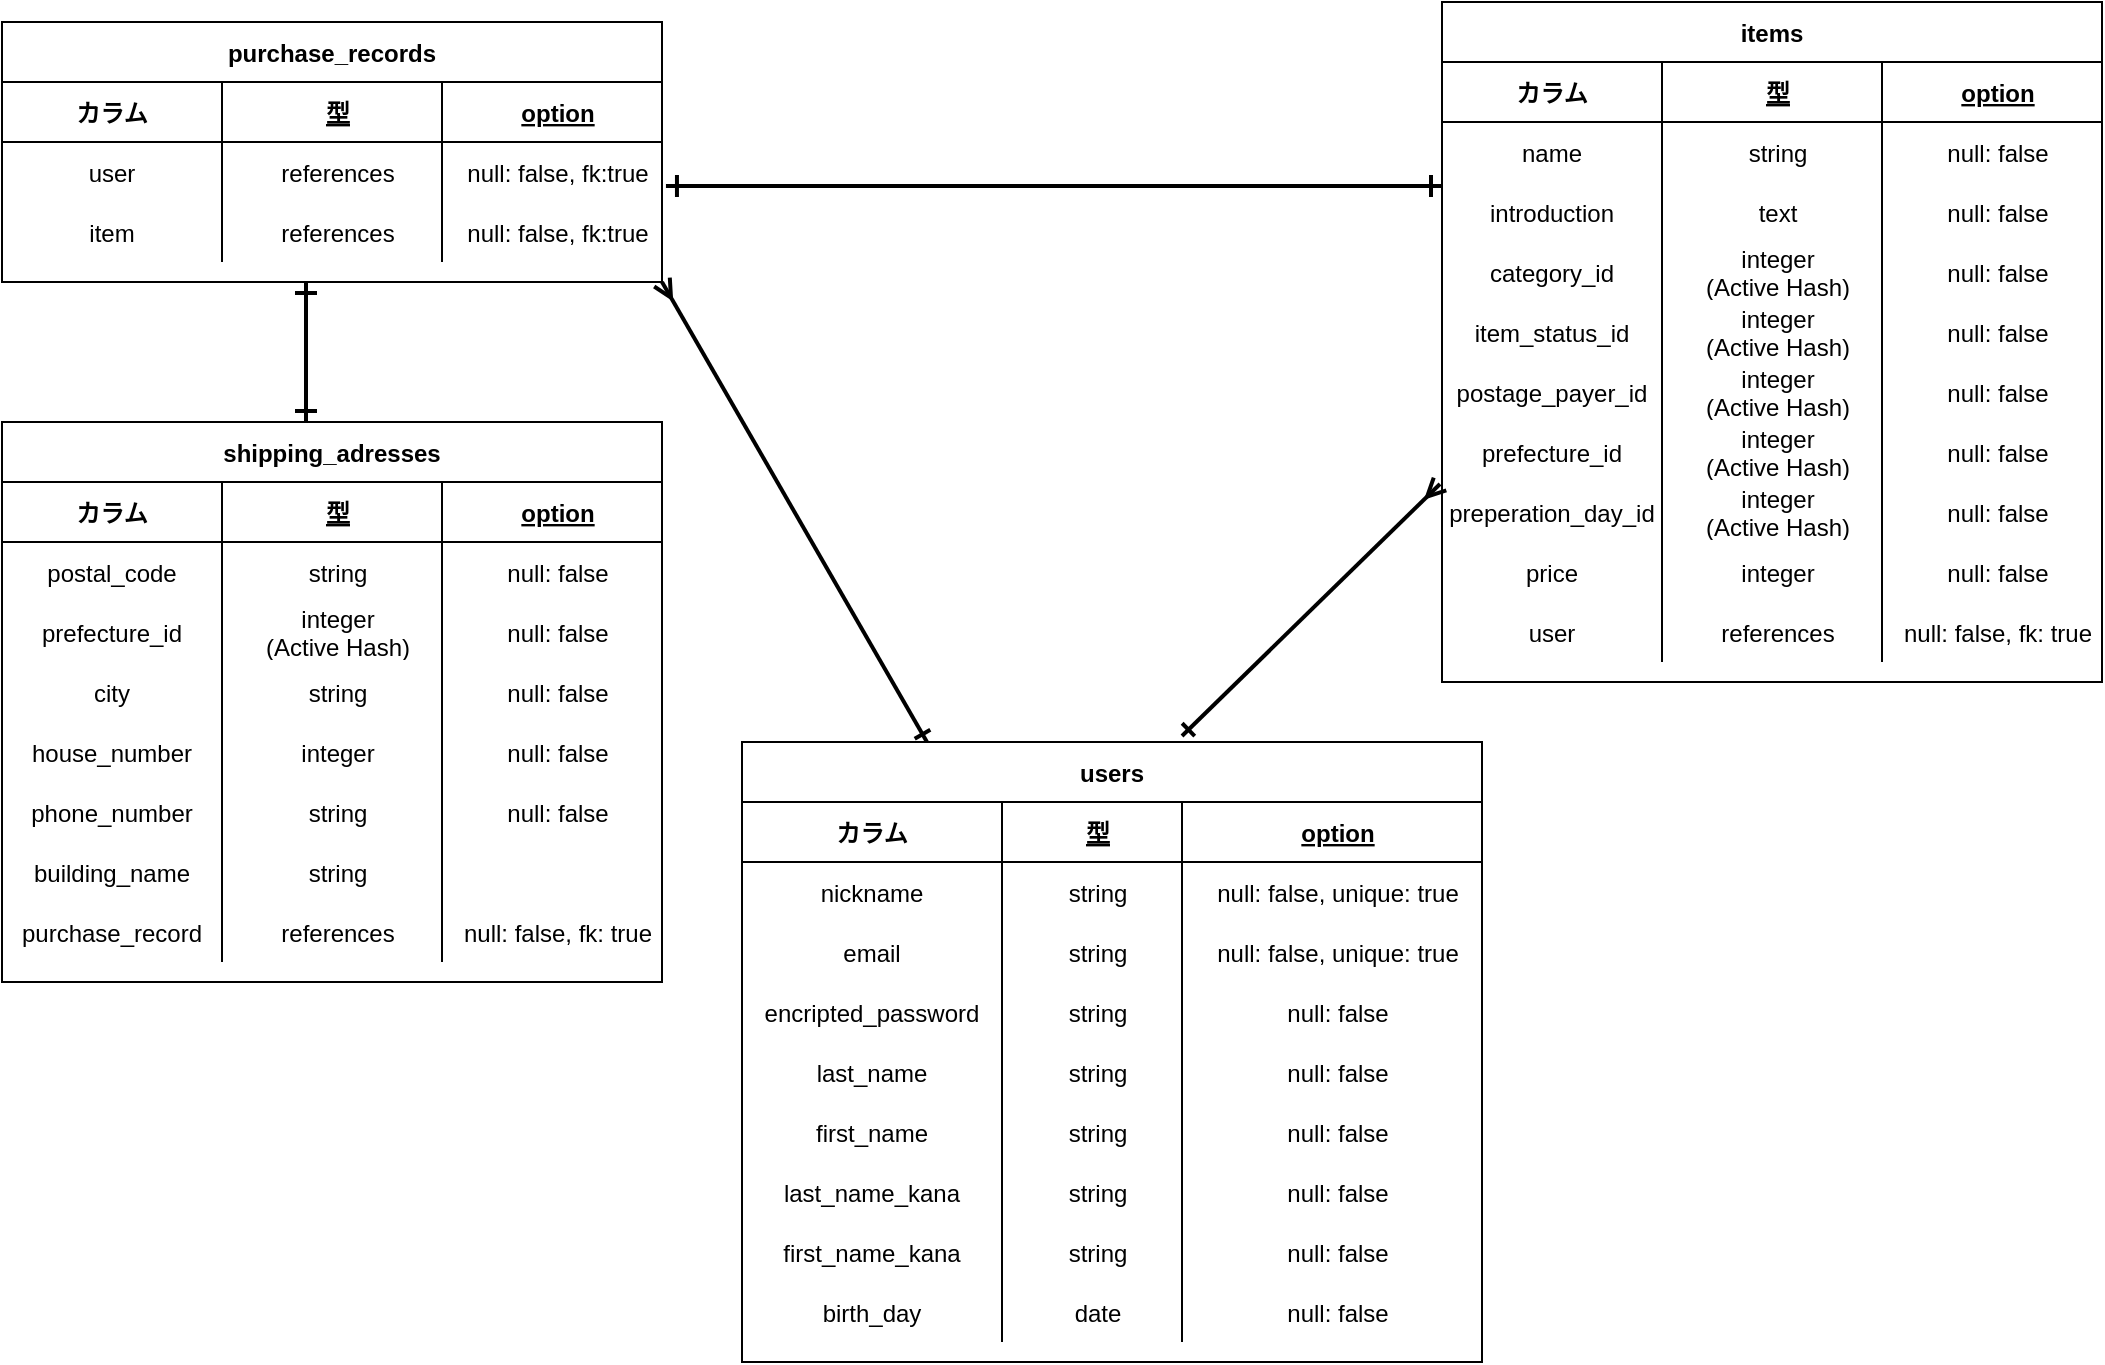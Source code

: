 <mxfile version="13.10.0" type="embed">
    <diagram id="qewc-swAJMANq8zrz1hs" name="ページ1">
        <mxGraphModel dx="1573" dy="777" grid="1" gridSize="10" guides="0" tooltips="1" connect="1" arrows="1" fold="1" page="1" pageScale="1" pageWidth="1100" pageHeight="850" math="0" shadow="0">
            <root>
                <mxCell id="0"/>
                <mxCell id="1" parent="0"/>
                <mxCell id="kOQKSS9SDTLxmUSwW_S4-80" value="users" style="shape=table;startSize=30;container=1;collapsible=1;childLayout=tableLayout;fixedRows=1;rowLines=0;fontStyle=1;align=center;resizeLast=1;" parent="1" vertex="1">
                    <mxGeometry x="380" y="440" width="370" height="310" as="geometry"/>
                </mxCell>
                <mxCell id="kOQKSS9SDTLxmUSwW_S4-81" value="" style="shape=partialRectangle;collapsible=0;dropTarget=0;pointerEvents=0;fillColor=none;top=0;left=0;bottom=1;right=0;points=[[0,0.5],[1,0.5]];portConstraint=eastwest;" parent="kOQKSS9SDTLxmUSwW_S4-80" vertex="1">
                    <mxGeometry y="30" width="370" height="30" as="geometry"/>
                </mxCell>
                <mxCell id="kOQKSS9SDTLxmUSwW_S4-82" value="カラム" style="shape=partialRectangle;connectable=0;fillColor=none;top=0;left=0;bottom=0;right=0;fontStyle=1;overflow=hidden;" parent="kOQKSS9SDTLxmUSwW_S4-81" vertex="1">
                    <mxGeometry width="130" height="30" as="geometry"/>
                </mxCell>
                <mxCell id="kOQKSS9SDTLxmUSwW_S4-83" value="型" style="shape=partialRectangle;connectable=0;fillColor=none;top=0;left=0;bottom=0;right=0;align=center;spacingLeft=6;fontStyle=5;overflow=hidden;" parent="kOQKSS9SDTLxmUSwW_S4-81" vertex="1">
                    <mxGeometry x="130" width="90" height="30" as="geometry"/>
                </mxCell>
                <mxCell id="kOQKSS9SDTLxmUSwW_S4-133" value="option" style="shape=partialRectangle;connectable=0;fillColor=none;top=0;left=0;bottom=0;right=0;align=center;spacingLeft=6;fontStyle=5;overflow=hidden;" parent="kOQKSS9SDTLxmUSwW_S4-81" vertex="1">
                    <mxGeometry x="220" width="150" height="30" as="geometry"/>
                </mxCell>
                <mxCell id="kOQKSS9SDTLxmUSwW_S4-84" value="" style="shape=partialRectangle;collapsible=0;dropTarget=0;pointerEvents=0;fillColor=none;top=0;left=0;bottom=0;right=0;points=[[0,0.5],[1,0.5]];portConstraint=eastwest;" parent="kOQKSS9SDTLxmUSwW_S4-80" vertex="1">
                    <mxGeometry y="60" width="370" height="30" as="geometry"/>
                </mxCell>
                <mxCell id="kOQKSS9SDTLxmUSwW_S4-85" value="nickname" style="shape=partialRectangle;connectable=0;fillColor=none;top=0;left=0;bottom=0;right=0;editable=1;overflow=hidden;" parent="kOQKSS9SDTLxmUSwW_S4-84" vertex="1">
                    <mxGeometry width="130" height="30" as="geometry"/>
                </mxCell>
                <mxCell id="kOQKSS9SDTLxmUSwW_S4-86" value="string" style="shape=partialRectangle;connectable=0;fillColor=none;top=0;left=0;bottom=0;right=0;align=center;spacingLeft=6;overflow=hidden;" parent="kOQKSS9SDTLxmUSwW_S4-84" vertex="1">
                    <mxGeometry x="130" width="90" height="30" as="geometry"/>
                </mxCell>
                <mxCell id="kOQKSS9SDTLxmUSwW_S4-134" value="null: false, unique: true" style="shape=partialRectangle;connectable=0;fillColor=none;top=0;left=0;bottom=0;right=0;align=center;spacingLeft=6;overflow=hidden;" parent="kOQKSS9SDTLxmUSwW_S4-84" vertex="1">
                    <mxGeometry x="220" width="150" height="30" as="geometry"/>
                </mxCell>
                <mxCell id="kOQKSS9SDTLxmUSwW_S4-87" value="" style="shape=partialRectangle;collapsible=0;dropTarget=0;pointerEvents=0;fillColor=none;top=0;left=0;bottom=0;right=0;points=[[0,0.5],[1,0.5]];portConstraint=eastwest;" parent="kOQKSS9SDTLxmUSwW_S4-80" vertex="1">
                    <mxGeometry y="90" width="370" height="30" as="geometry"/>
                </mxCell>
                <mxCell id="kOQKSS9SDTLxmUSwW_S4-88" value="email" style="shape=partialRectangle;connectable=0;fillColor=none;top=0;left=0;bottom=0;right=0;editable=1;overflow=hidden;" parent="kOQKSS9SDTLxmUSwW_S4-87" vertex="1">
                    <mxGeometry width="130" height="30" as="geometry"/>
                </mxCell>
                <mxCell id="kOQKSS9SDTLxmUSwW_S4-89" value="string" style="shape=partialRectangle;connectable=0;fillColor=none;top=0;left=0;bottom=0;right=0;align=center;spacingLeft=6;overflow=hidden;" parent="kOQKSS9SDTLxmUSwW_S4-87" vertex="1">
                    <mxGeometry x="130" width="90" height="30" as="geometry"/>
                </mxCell>
                <mxCell id="kOQKSS9SDTLxmUSwW_S4-135" value="null: false, unique: true" style="shape=partialRectangle;connectable=0;fillColor=none;top=0;left=0;bottom=0;right=0;align=center;spacingLeft=6;overflow=hidden;" parent="kOQKSS9SDTLxmUSwW_S4-87" vertex="1">
                    <mxGeometry x="220" width="150" height="30" as="geometry"/>
                </mxCell>
                <mxCell id="kOQKSS9SDTLxmUSwW_S4-90" value="" style="shape=partialRectangle;collapsible=0;dropTarget=0;pointerEvents=0;fillColor=none;top=0;left=0;bottom=0;right=0;points=[[0,0.5],[1,0.5]];portConstraint=eastwest;" parent="kOQKSS9SDTLxmUSwW_S4-80" vertex="1">
                    <mxGeometry y="120" width="370" height="30" as="geometry"/>
                </mxCell>
                <mxCell id="kOQKSS9SDTLxmUSwW_S4-91" value="encripted_password" style="shape=partialRectangle;connectable=0;fillColor=none;top=0;left=0;bottom=0;right=0;editable=1;overflow=hidden;" parent="kOQKSS9SDTLxmUSwW_S4-90" vertex="1">
                    <mxGeometry width="130" height="30" as="geometry"/>
                </mxCell>
                <mxCell id="kOQKSS9SDTLxmUSwW_S4-92" value="string" style="shape=partialRectangle;connectable=0;fillColor=none;top=0;left=0;bottom=0;right=0;align=center;spacingLeft=6;overflow=hidden;" parent="kOQKSS9SDTLxmUSwW_S4-90" vertex="1">
                    <mxGeometry x="130" width="90" height="30" as="geometry"/>
                </mxCell>
                <mxCell id="kOQKSS9SDTLxmUSwW_S4-136" value="null: false" style="shape=partialRectangle;connectable=0;fillColor=none;top=0;left=0;bottom=0;right=0;align=center;spacingLeft=6;overflow=hidden;" parent="kOQKSS9SDTLxmUSwW_S4-90" vertex="1">
                    <mxGeometry x="220" width="150" height="30" as="geometry"/>
                </mxCell>
                <mxCell id="kOQKSS9SDTLxmUSwW_S4-93" value="" style="shape=partialRectangle;collapsible=0;dropTarget=0;pointerEvents=0;fillColor=none;top=0;left=0;bottom=0;right=0;points=[[0,0.5],[1,0.5]];portConstraint=eastwest;" parent="kOQKSS9SDTLxmUSwW_S4-80" vertex="1">
                    <mxGeometry y="150" width="370" height="30" as="geometry"/>
                </mxCell>
                <mxCell id="kOQKSS9SDTLxmUSwW_S4-94" value="last_name" style="shape=partialRectangle;connectable=0;fillColor=none;top=0;left=0;bottom=0;right=0;editable=1;overflow=hidden;" parent="kOQKSS9SDTLxmUSwW_S4-93" vertex="1">
                    <mxGeometry width="130" height="30" as="geometry"/>
                </mxCell>
                <mxCell id="kOQKSS9SDTLxmUSwW_S4-95" value="string" style="shape=partialRectangle;connectable=0;fillColor=none;top=0;left=0;bottom=0;right=0;align=center;spacingLeft=6;overflow=hidden;" parent="kOQKSS9SDTLxmUSwW_S4-93" vertex="1">
                    <mxGeometry x="130" width="90" height="30" as="geometry"/>
                </mxCell>
                <mxCell id="kOQKSS9SDTLxmUSwW_S4-137" value="null: false" style="shape=partialRectangle;connectable=0;fillColor=none;top=0;left=0;bottom=0;right=0;align=center;spacingLeft=6;overflow=hidden;" parent="kOQKSS9SDTLxmUSwW_S4-93" vertex="1">
                    <mxGeometry x="220" width="150" height="30" as="geometry"/>
                </mxCell>
                <mxCell id="kOQKSS9SDTLxmUSwW_S4-96" value="" style="shape=partialRectangle;collapsible=0;dropTarget=0;pointerEvents=0;fillColor=none;top=0;left=0;bottom=0;right=0;points=[[0,0.5],[1,0.5]];portConstraint=eastwest;" parent="kOQKSS9SDTLxmUSwW_S4-80" vertex="1">
                    <mxGeometry y="180" width="370" height="30" as="geometry"/>
                </mxCell>
                <mxCell id="kOQKSS9SDTLxmUSwW_S4-97" value="first_name" style="shape=partialRectangle;connectable=0;fillColor=none;top=0;left=0;bottom=0;right=0;editable=1;overflow=hidden;" parent="kOQKSS9SDTLxmUSwW_S4-96" vertex="1">
                    <mxGeometry width="130" height="30" as="geometry"/>
                </mxCell>
                <mxCell id="kOQKSS9SDTLxmUSwW_S4-98" value="string" style="shape=partialRectangle;connectable=0;fillColor=none;top=0;left=0;bottom=0;right=0;align=center;spacingLeft=6;overflow=hidden;" parent="kOQKSS9SDTLxmUSwW_S4-96" vertex="1">
                    <mxGeometry x="130" width="90" height="30" as="geometry"/>
                </mxCell>
                <mxCell id="kOQKSS9SDTLxmUSwW_S4-138" value="null: false" style="shape=partialRectangle;connectable=0;fillColor=none;top=0;left=0;bottom=0;right=0;align=center;spacingLeft=6;overflow=hidden;" parent="kOQKSS9SDTLxmUSwW_S4-96" vertex="1">
                    <mxGeometry x="220" width="150" height="30" as="geometry"/>
                </mxCell>
                <mxCell id="kOQKSS9SDTLxmUSwW_S4-99" value="" style="shape=partialRectangle;collapsible=0;dropTarget=0;pointerEvents=0;fillColor=none;top=0;left=0;bottom=0;right=0;points=[[0,0.5],[1,0.5]];portConstraint=eastwest;" parent="kOQKSS9SDTLxmUSwW_S4-80" vertex="1">
                    <mxGeometry y="210" width="370" height="30" as="geometry"/>
                </mxCell>
                <mxCell id="kOQKSS9SDTLxmUSwW_S4-100" value="last_name_kana" style="shape=partialRectangle;connectable=0;fillColor=none;top=0;left=0;bottom=0;right=0;editable=1;overflow=hidden;" parent="kOQKSS9SDTLxmUSwW_S4-99" vertex="1">
                    <mxGeometry width="130" height="30" as="geometry"/>
                </mxCell>
                <mxCell id="kOQKSS9SDTLxmUSwW_S4-101" value="string" style="shape=partialRectangle;connectable=0;fillColor=none;top=0;left=0;bottom=0;right=0;align=center;spacingLeft=6;overflow=hidden;" parent="kOQKSS9SDTLxmUSwW_S4-99" vertex="1">
                    <mxGeometry x="130" width="90" height="30" as="geometry"/>
                </mxCell>
                <mxCell id="kOQKSS9SDTLxmUSwW_S4-139" value="null: false" style="shape=partialRectangle;connectable=0;fillColor=none;top=0;left=0;bottom=0;right=0;align=center;spacingLeft=6;overflow=hidden;" parent="kOQKSS9SDTLxmUSwW_S4-99" vertex="1">
                    <mxGeometry x="220" width="150" height="30" as="geometry"/>
                </mxCell>
                <mxCell id="14" value="" style="shape=partialRectangle;collapsible=0;dropTarget=0;pointerEvents=0;fillColor=none;top=0;left=0;bottom=0;right=0;points=[[0,0.5],[1,0.5]];portConstraint=eastwest;" vertex="1" parent="kOQKSS9SDTLxmUSwW_S4-80">
                    <mxGeometry y="240" width="370" height="30" as="geometry"/>
                </mxCell>
                <mxCell id="15" value="first_name_kana" style="shape=partialRectangle;connectable=0;fillColor=none;top=0;left=0;bottom=0;right=0;editable=1;overflow=hidden;" vertex="1" parent="14">
                    <mxGeometry width="130" height="30" as="geometry"/>
                </mxCell>
                <mxCell id="16" value="string" style="shape=partialRectangle;connectable=0;fillColor=none;top=0;left=0;bottom=0;right=0;align=center;spacingLeft=6;overflow=hidden;" vertex="1" parent="14">
                    <mxGeometry x="130" width="90" height="30" as="geometry"/>
                </mxCell>
                <mxCell id="17" value="null: false" style="shape=partialRectangle;connectable=0;fillColor=none;top=0;left=0;bottom=0;right=0;align=center;spacingLeft=6;overflow=hidden;" vertex="1" parent="14">
                    <mxGeometry x="220" width="150" height="30" as="geometry"/>
                </mxCell>
                <mxCell id="18" value="" style="shape=partialRectangle;collapsible=0;dropTarget=0;pointerEvents=0;fillColor=none;top=0;left=0;bottom=0;right=0;points=[[0,0.5],[1,0.5]];portConstraint=eastwest;" vertex="1" parent="kOQKSS9SDTLxmUSwW_S4-80">
                    <mxGeometry y="270" width="370" height="30" as="geometry"/>
                </mxCell>
                <mxCell id="19" value="birth_day" style="shape=partialRectangle;connectable=0;fillColor=none;top=0;left=0;bottom=0;right=0;editable=1;overflow=hidden;" vertex="1" parent="18">
                    <mxGeometry width="130" height="30" as="geometry"/>
                </mxCell>
                <mxCell id="20" value="date" style="shape=partialRectangle;connectable=0;fillColor=none;top=0;left=0;bottom=0;right=0;align=center;spacingLeft=6;overflow=hidden;" vertex="1" parent="18">
                    <mxGeometry x="130" width="90" height="30" as="geometry"/>
                </mxCell>
                <mxCell id="21" value="null: false" style="shape=partialRectangle;connectable=0;fillColor=none;top=0;left=0;bottom=0;right=0;align=center;spacingLeft=6;overflow=hidden;" vertex="1" parent="18">
                    <mxGeometry x="220" width="150" height="30" as="geometry"/>
                </mxCell>
                <mxCell id="kOQKSS9SDTLxmUSwW_S4-153" value="items" style="shape=table;startSize=30;container=1;collapsible=1;childLayout=tableLayout;fixedRows=1;rowLines=0;fontStyle=1;align=center;resizeLast=1;" parent="1" vertex="1">
                    <mxGeometry x="730" y="70" width="330" height="340" as="geometry"/>
                </mxCell>
                <mxCell id="kOQKSS9SDTLxmUSwW_S4-154" value="" style="shape=partialRectangle;collapsible=0;dropTarget=0;pointerEvents=0;fillColor=none;top=0;left=0;bottom=1;right=0;points=[[0,0.5],[1,0.5]];portConstraint=eastwest;" parent="kOQKSS9SDTLxmUSwW_S4-153" vertex="1">
                    <mxGeometry y="30" width="330" height="30" as="geometry"/>
                </mxCell>
                <mxCell id="kOQKSS9SDTLxmUSwW_S4-155" value="カラム" style="shape=partialRectangle;connectable=0;fillColor=none;top=0;left=0;bottom=0;right=0;fontStyle=1;overflow=hidden;" parent="kOQKSS9SDTLxmUSwW_S4-154" vertex="1">
                    <mxGeometry width="110" height="30" as="geometry"/>
                </mxCell>
                <mxCell id="kOQKSS9SDTLxmUSwW_S4-156" value="型" style="shape=partialRectangle;connectable=0;fillColor=none;top=0;left=0;bottom=0;right=0;align=center;spacingLeft=6;fontStyle=5;overflow=hidden;" parent="kOQKSS9SDTLxmUSwW_S4-154" vertex="1">
                    <mxGeometry x="110" width="110" height="30" as="geometry"/>
                </mxCell>
                <mxCell id="kOQKSS9SDTLxmUSwW_S4-157" value="option" style="shape=partialRectangle;connectable=0;fillColor=none;top=0;left=0;bottom=0;right=0;align=center;spacingLeft=6;fontStyle=5;overflow=hidden;" parent="kOQKSS9SDTLxmUSwW_S4-154" vertex="1">
                    <mxGeometry x="220" width="110" height="30" as="geometry"/>
                </mxCell>
                <mxCell id="kOQKSS9SDTLxmUSwW_S4-158" value="" style="shape=partialRectangle;collapsible=0;dropTarget=0;pointerEvents=0;fillColor=none;top=0;left=0;bottom=0;right=0;points=[[0,0.5],[1,0.5]];portConstraint=eastwest;" parent="kOQKSS9SDTLxmUSwW_S4-153" vertex="1">
                    <mxGeometry y="60" width="330" height="30" as="geometry"/>
                </mxCell>
                <mxCell id="kOQKSS9SDTLxmUSwW_S4-159" value="name" style="shape=partialRectangle;connectable=0;fillColor=none;top=0;left=0;bottom=0;right=0;editable=1;overflow=hidden;" parent="kOQKSS9SDTLxmUSwW_S4-158" vertex="1">
                    <mxGeometry width="110" height="30" as="geometry"/>
                </mxCell>
                <mxCell id="kOQKSS9SDTLxmUSwW_S4-160" value="string" style="shape=partialRectangle;connectable=0;fillColor=none;top=0;left=0;bottom=0;right=0;align=center;spacingLeft=6;overflow=hidden;" parent="kOQKSS9SDTLxmUSwW_S4-158" vertex="1">
                    <mxGeometry x="110" width="110" height="30" as="geometry"/>
                </mxCell>
                <mxCell id="kOQKSS9SDTLxmUSwW_S4-161" value="null: false" style="shape=partialRectangle;connectable=0;fillColor=none;top=0;left=0;bottom=0;right=0;align=center;spacingLeft=6;overflow=hidden;" parent="kOQKSS9SDTLxmUSwW_S4-158" vertex="1">
                    <mxGeometry x="220" width="110" height="30" as="geometry"/>
                </mxCell>
                <mxCell id="kOQKSS9SDTLxmUSwW_S4-162" value="" style="shape=partialRectangle;collapsible=0;dropTarget=0;pointerEvents=0;fillColor=none;top=0;left=0;bottom=0;right=0;points=[[0,0.5],[1,0.5]];portConstraint=eastwest;" parent="kOQKSS9SDTLxmUSwW_S4-153" vertex="1">
                    <mxGeometry y="90" width="330" height="30" as="geometry"/>
                </mxCell>
                <mxCell id="kOQKSS9SDTLxmUSwW_S4-163" value="introduction" style="shape=partialRectangle;connectable=0;fillColor=none;top=0;left=0;bottom=0;right=0;editable=1;overflow=hidden;" parent="kOQKSS9SDTLxmUSwW_S4-162" vertex="1">
                    <mxGeometry width="110" height="30" as="geometry"/>
                </mxCell>
                <mxCell id="kOQKSS9SDTLxmUSwW_S4-164" value="text" style="shape=partialRectangle;connectable=0;fillColor=none;top=0;left=0;bottom=0;right=0;align=center;spacingLeft=6;overflow=hidden;" parent="kOQKSS9SDTLxmUSwW_S4-162" vertex="1">
                    <mxGeometry x="110" width="110" height="30" as="geometry"/>
                </mxCell>
                <mxCell id="kOQKSS9SDTLxmUSwW_S4-165" value="null: false" style="shape=partialRectangle;connectable=0;fillColor=none;top=0;left=0;bottom=0;right=0;align=center;spacingLeft=6;overflow=hidden;" parent="kOQKSS9SDTLxmUSwW_S4-162" vertex="1">
                    <mxGeometry x="220" width="110" height="30" as="geometry"/>
                </mxCell>
                <mxCell id="kOQKSS9SDTLxmUSwW_S4-166" value="" style="shape=partialRectangle;collapsible=0;dropTarget=0;pointerEvents=0;fillColor=none;top=0;left=0;bottom=0;right=0;points=[[0,0.5],[1,0.5]];portConstraint=eastwest;" parent="kOQKSS9SDTLxmUSwW_S4-153" vertex="1">
                    <mxGeometry y="120" width="330" height="30" as="geometry"/>
                </mxCell>
                <mxCell id="kOQKSS9SDTLxmUSwW_S4-167" value="category_id" style="shape=partialRectangle;connectable=0;fillColor=none;top=0;left=0;bottom=0;right=0;editable=1;overflow=hidden;" parent="kOQKSS9SDTLxmUSwW_S4-166" vertex="1">
                    <mxGeometry width="110" height="30" as="geometry"/>
                </mxCell>
                <mxCell id="kOQKSS9SDTLxmUSwW_S4-168" value="integer&#10;(Active Hash)" style="shape=partialRectangle;connectable=0;fillColor=none;top=0;left=0;bottom=0;right=0;align=center;spacingLeft=6;overflow=hidden;" parent="kOQKSS9SDTLxmUSwW_S4-166" vertex="1">
                    <mxGeometry x="110" width="110" height="30" as="geometry"/>
                </mxCell>
                <mxCell id="kOQKSS9SDTLxmUSwW_S4-169" value="null: false" style="shape=partialRectangle;connectable=0;fillColor=none;top=0;left=0;bottom=0;right=0;align=center;spacingLeft=6;overflow=hidden;" parent="kOQKSS9SDTLxmUSwW_S4-166" vertex="1">
                    <mxGeometry x="220" width="110" height="30" as="geometry"/>
                </mxCell>
                <mxCell id="kOQKSS9SDTLxmUSwW_S4-170" value="" style="shape=partialRectangle;collapsible=0;dropTarget=0;pointerEvents=0;fillColor=none;top=0;left=0;bottom=0;right=0;points=[[0,0.5],[1,0.5]];portConstraint=eastwest;" parent="kOQKSS9SDTLxmUSwW_S4-153" vertex="1">
                    <mxGeometry y="150" width="330" height="30" as="geometry"/>
                </mxCell>
                <mxCell id="kOQKSS9SDTLxmUSwW_S4-171" value="item_status_id" style="shape=partialRectangle;connectable=0;fillColor=none;top=0;left=0;bottom=0;right=0;editable=1;overflow=hidden;" parent="kOQKSS9SDTLxmUSwW_S4-170" vertex="1">
                    <mxGeometry width="110" height="30" as="geometry"/>
                </mxCell>
                <mxCell id="kOQKSS9SDTLxmUSwW_S4-172" value="integer&#10;(Active Hash)" style="shape=partialRectangle;connectable=0;fillColor=none;top=0;left=0;bottom=0;right=0;align=center;spacingLeft=6;overflow=hidden;" parent="kOQKSS9SDTLxmUSwW_S4-170" vertex="1">
                    <mxGeometry x="110" width="110" height="30" as="geometry"/>
                </mxCell>
                <mxCell id="kOQKSS9SDTLxmUSwW_S4-173" value="null: false" style="shape=partialRectangle;connectable=0;fillColor=none;top=0;left=0;bottom=0;right=0;align=center;spacingLeft=6;overflow=hidden;" parent="kOQKSS9SDTLxmUSwW_S4-170" vertex="1">
                    <mxGeometry x="220" width="110" height="30" as="geometry"/>
                </mxCell>
                <mxCell id="kOQKSS9SDTLxmUSwW_S4-174" value="" style="shape=partialRectangle;collapsible=0;dropTarget=0;pointerEvents=0;fillColor=none;top=0;left=0;bottom=0;right=0;points=[[0,0.5],[1,0.5]];portConstraint=eastwest;" parent="kOQKSS9SDTLxmUSwW_S4-153" vertex="1">
                    <mxGeometry y="180" width="330" height="30" as="geometry"/>
                </mxCell>
                <mxCell id="kOQKSS9SDTLxmUSwW_S4-175" value="postage_payer_id" style="shape=partialRectangle;connectable=0;fillColor=none;top=0;left=0;bottom=0;right=0;editable=1;overflow=hidden;" parent="kOQKSS9SDTLxmUSwW_S4-174" vertex="1">
                    <mxGeometry width="110" height="30" as="geometry"/>
                </mxCell>
                <mxCell id="kOQKSS9SDTLxmUSwW_S4-176" value="integer&#10;(Active Hash)" style="shape=partialRectangle;connectable=0;fillColor=none;top=0;left=0;bottom=0;right=0;align=center;spacingLeft=6;overflow=hidden;" parent="kOQKSS9SDTLxmUSwW_S4-174" vertex="1">
                    <mxGeometry x="110" width="110" height="30" as="geometry"/>
                </mxCell>
                <mxCell id="kOQKSS9SDTLxmUSwW_S4-177" value="null: false" style="shape=partialRectangle;connectable=0;fillColor=none;top=0;left=0;bottom=0;right=0;align=center;spacingLeft=6;overflow=hidden;" parent="kOQKSS9SDTLxmUSwW_S4-174" vertex="1">
                    <mxGeometry x="220" width="110" height="30" as="geometry"/>
                </mxCell>
                <mxCell id="kOQKSS9SDTLxmUSwW_S4-242" value="" style="shape=partialRectangle;collapsible=0;dropTarget=0;pointerEvents=0;fillColor=none;top=0;left=0;bottom=0;right=0;points=[[0,0.5],[1,0.5]];portConstraint=eastwest;" parent="kOQKSS9SDTLxmUSwW_S4-153" vertex="1">
                    <mxGeometry y="210" width="330" height="30" as="geometry"/>
                </mxCell>
                <mxCell id="kOQKSS9SDTLxmUSwW_S4-243" value="prefecture_id" style="shape=partialRectangle;connectable=0;fillColor=none;top=0;left=0;bottom=0;right=0;editable=1;overflow=hidden;" parent="kOQKSS9SDTLxmUSwW_S4-242" vertex="1">
                    <mxGeometry width="110" height="30" as="geometry"/>
                </mxCell>
                <mxCell id="kOQKSS9SDTLxmUSwW_S4-244" value="integer&#10;(Active Hash)" style="shape=partialRectangle;connectable=0;fillColor=none;top=0;left=0;bottom=0;right=0;align=center;spacingLeft=6;overflow=hidden;" parent="kOQKSS9SDTLxmUSwW_S4-242" vertex="1">
                    <mxGeometry x="110" width="110" height="30" as="geometry"/>
                </mxCell>
                <mxCell id="kOQKSS9SDTLxmUSwW_S4-245" value="null: false" style="shape=partialRectangle;connectable=0;fillColor=none;top=0;left=0;bottom=0;right=0;align=center;spacingLeft=6;overflow=hidden;" parent="kOQKSS9SDTLxmUSwW_S4-242" vertex="1">
                    <mxGeometry x="220" width="110" height="30" as="geometry"/>
                </mxCell>
                <mxCell id="kOQKSS9SDTLxmUSwW_S4-178" value="" style="shape=partialRectangle;collapsible=0;dropTarget=0;pointerEvents=0;fillColor=none;top=0;left=0;bottom=0;right=0;points=[[0,0.5],[1,0.5]];portConstraint=eastwest;" parent="kOQKSS9SDTLxmUSwW_S4-153" vertex="1">
                    <mxGeometry y="240" width="330" height="30" as="geometry"/>
                </mxCell>
                <mxCell id="kOQKSS9SDTLxmUSwW_S4-179" value="preperation_day_id" style="shape=partialRectangle;connectable=0;fillColor=none;top=0;left=0;bottom=0;right=0;editable=1;overflow=hidden;" parent="kOQKSS9SDTLxmUSwW_S4-178" vertex="1">
                    <mxGeometry width="110" height="30" as="geometry"/>
                </mxCell>
                <mxCell id="kOQKSS9SDTLxmUSwW_S4-180" value="integer&#10;(Active Hash)" style="shape=partialRectangle;connectable=0;fillColor=none;top=0;left=0;bottom=0;right=0;align=center;spacingLeft=6;overflow=hidden;" parent="kOQKSS9SDTLxmUSwW_S4-178" vertex="1">
                    <mxGeometry x="110" width="110" height="30" as="geometry"/>
                </mxCell>
                <mxCell id="kOQKSS9SDTLxmUSwW_S4-181" value="null: false" style="shape=partialRectangle;connectable=0;fillColor=none;top=0;left=0;bottom=0;right=0;align=center;spacingLeft=6;overflow=hidden;" parent="kOQKSS9SDTLxmUSwW_S4-178" vertex="1">
                    <mxGeometry x="220" width="110" height="30" as="geometry"/>
                </mxCell>
                <mxCell id="kOQKSS9SDTLxmUSwW_S4-281" value="" style="shape=partialRectangle;collapsible=0;dropTarget=0;pointerEvents=0;fillColor=none;top=0;left=0;bottom=0;right=0;points=[[0,0.5],[1,0.5]];portConstraint=eastwest;" parent="kOQKSS9SDTLxmUSwW_S4-153" vertex="1">
                    <mxGeometry y="270" width="330" height="30" as="geometry"/>
                </mxCell>
                <mxCell id="kOQKSS9SDTLxmUSwW_S4-282" value="price" style="shape=partialRectangle;connectable=0;fillColor=none;top=0;left=0;bottom=0;right=0;editable=1;overflow=hidden;" parent="kOQKSS9SDTLxmUSwW_S4-281" vertex="1">
                    <mxGeometry width="110" height="30" as="geometry"/>
                </mxCell>
                <mxCell id="kOQKSS9SDTLxmUSwW_S4-283" value="integer" style="shape=partialRectangle;connectable=0;fillColor=none;top=0;left=0;bottom=0;right=0;align=center;spacingLeft=6;overflow=hidden;" parent="kOQKSS9SDTLxmUSwW_S4-281" vertex="1">
                    <mxGeometry x="110" width="110" height="30" as="geometry"/>
                </mxCell>
                <mxCell id="kOQKSS9SDTLxmUSwW_S4-284" value="null: false" style="shape=partialRectangle;connectable=0;fillColor=none;top=0;left=0;bottom=0;right=0;align=center;spacingLeft=6;overflow=hidden;" parent="kOQKSS9SDTLxmUSwW_S4-281" vertex="1">
                    <mxGeometry x="220" width="110" height="30" as="geometry"/>
                </mxCell>
                <mxCell id="2" value="" style="shape=partialRectangle;collapsible=0;dropTarget=0;pointerEvents=0;fillColor=none;top=0;left=0;bottom=0;right=0;points=[[0,0.5],[1,0.5]];portConstraint=eastwest;" parent="kOQKSS9SDTLxmUSwW_S4-153" vertex="1">
                    <mxGeometry y="300" width="330" height="30" as="geometry"/>
                </mxCell>
                <mxCell id="3" value="user" style="shape=partialRectangle;connectable=0;fillColor=none;top=0;left=0;bottom=0;right=0;editable=1;overflow=hidden;" parent="2" vertex="1">
                    <mxGeometry width="110" height="30" as="geometry"/>
                </mxCell>
                <mxCell id="4" value="references" style="shape=partialRectangle;connectable=0;fillColor=none;top=0;left=0;bottom=0;right=0;align=center;spacingLeft=6;overflow=hidden;" parent="2" vertex="1">
                    <mxGeometry x="110" width="110" height="30" as="geometry"/>
                </mxCell>
                <mxCell id="5" value="null: false, fk: true" style="shape=partialRectangle;connectable=0;fillColor=none;top=0;left=0;bottom=0;right=0;align=center;spacingLeft=6;overflow=hidden;" parent="2" vertex="1">
                    <mxGeometry x="220" width="110" height="30" as="geometry"/>
                </mxCell>
                <mxCell id="kOQKSS9SDTLxmUSwW_S4-184" value="purchase_records" style="shape=table;startSize=30;container=1;collapsible=1;childLayout=tableLayout;fixedRows=1;rowLines=0;fontStyle=1;align=center;resizeLast=1;" parent="1" vertex="1">
                    <mxGeometry x="10" y="80" width="330" height="130" as="geometry"/>
                </mxCell>
                <mxCell id="kOQKSS9SDTLxmUSwW_S4-185" value="" style="shape=partialRectangle;collapsible=0;dropTarget=0;pointerEvents=0;fillColor=none;top=0;left=0;bottom=1;right=0;points=[[0,0.5],[1,0.5]];portConstraint=eastwest;" parent="kOQKSS9SDTLxmUSwW_S4-184" vertex="1">
                    <mxGeometry y="30" width="330" height="30" as="geometry"/>
                </mxCell>
                <mxCell id="kOQKSS9SDTLxmUSwW_S4-186" value="カラム" style="shape=partialRectangle;connectable=0;fillColor=none;top=0;left=0;bottom=0;right=0;fontStyle=1;overflow=hidden;" parent="kOQKSS9SDTLxmUSwW_S4-185" vertex="1">
                    <mxGeometry width="110" height="30" as="geometry"/>
                </mxCell>
                <mxCell id="kOQKSS9SDTLxmUSwW_S4-187" value="型" style="shape=partialRectangle;connectable=0;fillColor=none;top=0;left=0;bottom=0;right=0;align=center;spacingLeft=6;fontStyle=5;overflow=hidden;" parent="kOQKSS9SDTLxmUSwW_S4-185" vertex="1">
                    <mxGeometry x="110" width="110" height="30" as="geometry"/>
                </mxCell>
                <mxCell id="kOQKSS9SDTLxmUSwW_S4-188" value="option" style="shape=partialRectangle;connectable=0;fillColor=none;top=0;left=0;bottom=0;right=0;align=center;spacingLeft=6;fontStyle=5;overflow=hidden;" parent="kOQKSS9SDTLxmUSwW_S4-185" vertex="1">
                    <mxGeometry x="220" width="110" height="30" as="geometry"/>
                </mxCell>
                <mxCell id="kOQKSS9SDTLxmUSwW_S4-189" value="" style="shape=partialRectangle;collapsible=0;dropTarget=0;pointerEvents=0;fillColor=none;top=0;left=0;bottom=0;right=0;points=[[0,0.5],[1,0.5]];portConstraint=eastwest;" parent="kOQKSS9SDTLxmUSwW_S4-184" vertex="1">
                    <mxGeometry y="60" width="330" height="30" as="geometry"/>
                </mxCell>
                <mxCell id="kOQKSS9SDTLxmUSwW_S4-190" value="user" style="shape=partialRectangle;connectable=0;fillColor=none;top=0;left=0;bottom=0;right=0;editable=1;overflow=hidden;" parent="kOQKSS9SDTLxmUSwW_S4-189" vertex="1">
                    <mxGeometry width="110" height="30" as="geometry"/>
                </mxCell>
                <mxCell id="kOQKSS9SDTLxmUSwW_S4-191" value="references" style="shape=partialRectangle;connectable=0;fillColor=none;top=0;left=0;bottom=0;right=0;align=center;spacingLeft=6;overflow=hidden;" parent="kOQKSS9SDTLxmUSwW_S4-189" vertex="1">
                    <mxGeometry x="110" width="110" height="30" as="geometry"/>
                </mxCell>
                <mxCell id="kOQKSS9SDTLxmUSwW_S4-192" value="null: false, fk:true" style="shape=partialRectangle;connectable=0;fillColor=none;top=0;left=0;bottom=0;right=0;align=center;spacingLeft=6;overflow=hidden;" parent="kOQKSS9SDTLxmUSwW_S4-189" vertex="1">
                    <mxGeometry x="220" width="110" height="30" as="geometry"/>
                </mxCell>
                <mxCell id="kOQKSS9SDTLxmUSwW_S4-193" value="" style="shape=partialRectangle;collapsible=0;dropTarget=0;pointerEvents=0;fillColor=none;top=0;left=0;bottom=0;right=0;points=[[0,0.5],[1,0.5]];portConstraint=eastwest;" parent="kOQKSS9SDTLxmUSwW_S4-184" vertex="1">
                    <mxGeometry y="90" width="330" height="30" as="geometry"/>
                </mxCell>
                <mxCell id="kOQKSS9SDTLxmUSwW_S4-194" value="item" style="shape=partialRectangle;connectable=0;fillColor=none;top=0;left=0;bottom=0;right=0;editable=1;overflow=hidden;" parent="kOQKSS9SDTLxmUSwW_S4-193" vertex="1">
                    <mxGeometry width="110" height="30" as="geometry"/>
                </mxCell>
                <mxCell id="kOQKSS9SDTLxmUSwW_S4-195" value="references" style="shape=partialRectangle;connectable=0;fillColor=none;top=0;left=0;bottom=0;right=0;align=center;spacingLeft=6;overflow=hidden;" parent="kOQKSS9SDTLxmUSwW_S4-193" vertex="1">
                    <mxGeometry x="110" width="110" height="30" as="geometry"/>
                </mxCell>
                <mxCell id="kOQKSS9SDTLxmUSwW_S4-196" value="null: false, fk:true" style="shape=partialRectangle;connectable=0;fillColor=none;top=0;left=0;bottom=0;right=0;align=center;spacingLeft=6;overflow=hidden;" parent="kOQKSS9SDTLxmUSwW_S4-193" vertex="1">
                    <mxGeometry x="220" width="110" height="30" as="geometry"/>
                </mxCell>
                <mxCell id="kOQKSS9SDTLxmUSwW_S4-213" value="shipping_adresses" style="shape=table;startSize=30;container=1;collapsible=1;childLayout=tableLayout;fixedRows=1;rowLines=0;fontStyle=1;align=center;resizeLast=1;" parent="1" vertex="1">
                    <mxGeometry x="10" y="280" width="330" height="280" as="geometry"/>
                </mxCell>
                <mxCell id="kOQKSS9SDTLxmUSwW_S4-214" value="" style="shape=partialRectangle;collapsible=0;dropTarget=0;pointerEvents=0;fillColor=none;top=0;left=0;bottom=1;right=0;points=[[0,0.5],[1,0.5]];portConstraint=eastwest;" parent="kOQKSS9SDTLxmUSwW_S4-213" vertex="1">
                    <mxGeometry y="30" width="330" height="30" as="geometry"/>
                </mxCell>
                <mxCell id="kOQKSS9SDTLxmUSwW_S4-215" value="カラム" style="shape=partialRectangle;connectable=0;fillColor=none;top=0;left=0;bottom=0;right=0;fontStyle=1;overflow=hidden;" parent="kOQKSS9SDTLxmUSwW_S4-214" vertex="1">
                    <mxGeometry width="110" height="30" as="geometry"/>
                </mxCell>
                <mxCell id="kOQKSS9SDTLxmUSwW_S4-216" value="型" style="shape=partialRectangle;connectable=0;fillColor=none;top=0;left=0;bottom=0;right=0;align=center;spacingLeft=6;fontStyle=5;overflow=hidden;" parent="kOQKSS9SDTLxmUSwW_S4-214" vertex="1">
                    <mxGeometry x="110" width="110" height="30" as="geometry"/>
                </mxCell>
                <mxCell id="kOQKSS9SDTLxmUSwW_S4-217" value="option" style="shape=partialRectangle;connectable=0;fillColor=none;top=0;left=0;bottom=0;right=0;align=center;spacingLeft=6;fontStyle=5;overflow=hidden;" parent="kOQKSS9SDTLxmUSwW_S4-214" vertex="1">
                    <mxGeometry x="220" width="110" height="30" as="geometry"/>
                </mxCell>
                <mxCell id="kOQKSS9SDTLxmUSwW_S4-218" value="" style="shape=partialRectangle;collapsible=0;dropTarget=0;pointerEvents=0;fillColor=none;top=0;left=0;bottom=0;right=0;points=[[0,0.5],[1,0.5]];portConstraint=eastwest;" parent="kOQKSS9SDTLxmUSwW_S4-213" vertex="1">
                    <mxGeometry y="60" width="330" height="30" as="geometry"/>
                </mxCell>
                <mxCell id="kOQKSS9SDTLxmUSwW_S4-219" value="postal_code" style="shape=partialRectangle;connectable=0;fillColor=none;top=0;left=0;bottom=0;right=0;editable=1;overflow=hidden;" parent="kOQKSS9SDTLxmUSwW_S4-218" vertex="1">
                    <mxGeometry width="110" height="30" as="geometry"/>
                </mxCell>
                <mxCell id="kOQKSS9SDTLxmUSwW_S4-220" value="string" style="shape=partialRectangle;connectable=0;fillColor=none;top=0;left=0;bottom=0;right=0;align=center;spacingLeft=6;overflow=hidden;" parent="kOQKSS9SDTLxmUSwW_S4-218" vertex="1">
                    <mxGeometry x="110" width="110" height="30" as="geometry"/>
                </mxCell>
                <mxCell id="kOQKSS9SDTLxmUSwW_S4-221" value="null: false" style="shape=partialRectangle;connectable=0;fillColor=none;top=0;left=0;bottom=0;right=0;align=center;spacingLeft=6;overflow=hidden;" parent="kOQKSS9SDTLxmUSwW_S4-218" vertex="1">
                    <mxGeometry x="220" width="110" height="30" as="geometry"/>
                </mxCell>
                <mxCell id="kOQKSS9SDTLxmUSwW_S4-222" value="" style="shape=partialRectangle;collapsible=0;dropTarget=0;pointerEvents=0;fillColor=none;top=0;left=0;bottom=0;right=0;points=[[0,0.5],[1,0.5]];portConstraint=eastwest;" parent="kOQKSS9SDTLxmUSwW_S4-213" vertex="1">
                    <mxGeometry y="90" width="330" height="30" as="geometry"/>
                </mxCell>
                <mxCell id="kOQKSS9SDTLxmUSwW_S4-223" value="prefecture_id" style="shape=partialRectangle;connectable=0;fillColor=none;top=0;left=0;bottom=0;right=0;editable=1;overflow=hidden;" parent="kOQKSS9SDTLxmUSwW_S4-222" vertex="1">
                    <mxGeometry width="110" height="30" as="geometry"/>
                </mxCell>
                <mxCell id="kOQKSS9SDTLxmUSwW_S4-224" value="integer&#10;(Active Hash)" style="shape=partialRectangle;connectable=0;fillColor=none;top=0;left=0;bottom=0;right=0;align=center;spacingLeft=6;overflow=hidden;" parent="kOQKSS9SDTLxmUSwW_S4-222" vertex="1">
                    <mxGeometry x="110" width="110" height="30" as="geometry"/>
                </mxCell>
                <mxCell id="kOQKSS9SDTLxmUSwW_S4-225" value="null: false" style="shape=partialRectangle;connectable=0;fillColor=none;top=0;left=0;bottom=0;right=0;align=center;spacingLeft=6;overflow=hidden;" parent="kOQKSS9SDTLxmUSwW_S4-222" vertex="1">
                    <mxGeometry x="220" width="110" height="30" as="geometry"/>
                </mxCell>
                <mxCell id="kOQKSS9SDTLxmUSwW_S4-226" value="" style="shape=partialRectangle;collapsible=0;dropTarget=0;pointerEvents=0;fillColor=none;top=0;left=0;bottom=0;right=0;points=[[0,0.5],[1,0.5]];portConstraint=eastwest;" parent="kOQKSS9SDTLxmUSwW_S4-213" vertex="1">
                    <mxGeometry y="120" width="330" height="30" as="geometry"/>
                </mxCell>
                <mxCell id="kOQKSS9SDTLxmUSwW_S4-227" value="city" style="shape=partialRectangle;connectable=0;fillColor=none;top=0;left=0;bottom=0;right=0;editable=1;overflow=hidden;" parent="kOQKSS9SDTLxmUSwW_S4-226" vertex="1">
                    <mxGeometry width="110" height="30" as="geometry"/>
                </mxCell>
                <mxCell id="kOQKSS9SDTLxmUSwW_S4-228" value="string" style="shape=partialRectangle;connectable=0;fillColor=none;top=0;left=0;bottom=0;right=0;align=center;spacingLeft=6;overflow=hidden;" parent="kOQKSS9SDTLxmUSwW_S4-226" vertex="1">
                    <mxGeometry x="110" width="110" height="30" as="geometry"/>
                </mxCell>
                <mxCell id="kOQKSS9SDTLxmUSwW_S4-229" value="null: false" style="shape=partialRectangle;connectable=0;fillColor=none;top=0;left=0;bottom=0;right=0;align=center;spacingLeft=6;overflow=hidden;" parent="kOQKSS9SDTLxmUSwW_S4-226" vertex="1">
                    <mxGeometry x="220" width="110" height="30" as="geometry"/>
                </mxCell>
                <mxCell id="kOQKSS9SDTLxmUSwW_S4-230" value="" style="shape=partialRectangle;collapsible=0;dropTarget=0;pointerEvents=0;fillColor=none;top=0;left=0;bottom=0;right=0;points=[[0,0.5],[1,0.5]];portConstraint=eastwest;" parent="kOQKSS9SDTLxmUSwW_S4-213" vertex="1">
                    <mxGeometry y="150" width="330" height="30" as="geometry"/>
                </mxCell>
                <mxCell id="kOQKSS9SDTLxmUSwW_S4-231" value="house_number" style="shape=partialRectangle;connectable=0;fillColor=none;top=0;left=0;bottom=0;right=0;editable=1;overflow=hidden;" parent="kOQKSS9SDTLxmUSwW_S4-230" vertex="1">
                    <mxGeometry width="110" height="30" as="geometry"/>
                </mxCell>
                <mxCell id="kOQKSS9SDTLxmUSwW_S4-232" value="integer" style="shape=partialRectangle;connectable=0;fillColor=none;top=0;left=0;bottom=0;right=0;align=center;spacingLeft=6;overflow=hidden;" parent="kOQKSS9SDTLxmUSwW_S4-230" vertex="1">
                    <mxGeometry x="110" width="110" height="30" as="geometry"/>
                </mxCell>
                <mxCell id="kOQKSS9SDTLxmUSwW_S4-233" value="null: false" style="shape=partialRectangle;connectable=0;fillColor=none;top=0;left=0;bottom=0;right=0;align=center;spacingLeft=6;overflow=hidden;" parent="kOQKSS9SDTLxmUSwW_S4-230" vertex="1">
                    <mxGeometry x="220" width="110" height="30" as="geometry"/>
                </mxCell>
                <mxCell id="kOQKSS9SDTLxmUSwW_S4-238" value="" style="shape=partialRectangle;collapsible=0;dropTarget=0;pointerEvents=0;fillColor=none;top=0;left=0;bottom=0;right=0;points=[[0,0.5],[1,0.5]];portConstraint=eastwest;" parent="kOQKSS9SDTLxmUSwW_S4-213" vertex="1">
                    <mxGeometry y="180" width="330" height="30" as="geometry"/>
                </mxCell>
                <mxCell id="kOQKSS9SDTLxmUSwW_S4-239" value="phone_number" style="shape=partialRectangle;connectable=0;fillColor=none;top=0;left=0;bottom=0;right=0;editable=1;overflow=hidden;" parent="kOQKSS9SDTLxmUSwW_S4-238" vertex="1">
                    <mxGeometry width="110" height="30" as="geometry"/>
                </mxCell>
                <mxCell id="kOQKSS9SDTLxmUSwW_S4-240" value="string" style="shape=partialRectangle;connectable=0;fillColor=none;top=0;left=0;bottom=0;right=0;align=center;spacingLeft=6;overflow=hidden;" parent="kOQKSS9SDTLxmUSwW_S4-238" vertex="1">
                    <mxGeometry x="110" width="110" height="30" as="geometry"/>
                </mxCell>
                <mxCell id="kOQKSS9SDTLxmUSwW_S4-241" value="null: false" style="shape=partialRectangle;connectable=0;fillColor=none;top=0;left=0;bottom=0;right=0;align=center;spacingLeft=6;overflow=hidden;" parent="kOQKSS9SDTLxmUSwW_S4-238" vertex="1">
                    <mxGeometry x="220" width="110" height="30" as="geometry"/>
                </mxCell>
                <mxCell id="kOQKSS9SDTLxmUSwW_S4-49" value="" style="shape=partialRectangle;collapsible=0;dropTarget=0;pointerEvents=0;fillColor=none;top=0;left=0;bottom=0;right=0;points=[[0,0.5],[1,0.5]];portConstraint=eastwest;" vertex="1" parent="kOQKSS9SDTLxmUSwW_S4-213">
                    <mxGeometry y="210" width="330" height="30" as="geometry"/>
                </mxCell>
                <mxCell id="kOQKSS9SDTLxmUSwW_S4-50" value="building_name" style="shape=partialRectangle;connectable=0;fillColor=none;top=0;left=0;bottom=0;right=0;editable=1;overflow=hidden;" vertex="1" parent="kOQKSS9SDTLxmUSwW_S4-49">
                    <mxGeometry width="110" height="30" as="geometry"/>
                </mxCell>
                <mxCell id="kOQKSS9SDTLxmUSwW_S4-51" value="string" style="shape=partialRectangle;connectable=0;fillColor=none;top=0;left=0;bottom=0;right=0;align=center;spacingLeft=6;overflow=hidden;" vertex="1" parent="kOQKSS9SDTLxmUSwW_S4-49">
                    <mxGeometry x="110" width="110" height="30" as="geometry"/>
                </mxCell>
                <mxCell id="kOQKSS9SDTLxmUSwW_S4-52" value="" style="shape=partialRectangle;connectable=0;fillColor=none;top=0;left=0;bottom=0;right=0;align=center;spacingLeft=6;overflow=hidden;" vertex="1" parent="kOQKSS9SDTLxmUSwW_S4-49">
                    <mxGeometry x="220" width="110" height="30" as="geometry"/>
                </mxCell>
                <mxCell id="kOQKSS9SDTLxmUSwW_S4-276" value="" style="shape=partialRectangle;collapsible=0;dropTarget=0;pointerEvents=0;fillColor=none;top=0;left=0;bottom=0;right=0;points=[[0,0.5],[1,0.5]];portConstraint=eastwest;" parent="kOQKSS9SDTLxmUSwW_S4-213" vertex="1">
                    <mxGeometry y="240" width="330" height="30" as="geometry"/>
                </mxCell>
                <mxCell id="kOQKSS9SDTLxmUSwW_S4-277" value="purchase_record" style="shape=partialRectangle;connectable=0;fillColor=none;top=0;left=0;bottom=0;right=0;editable=1;overflow=hidden;" parent="kOQKSS9SDTLxmUSwW_S4-276" vertex="1">
                    <mxGeometry width="110" height="30" as="geometry"/>
                </mxCell>
                <mxCell id="kOQKSS9SDTLxmUSwW_S4-278" value="references" style="shape=partialRectangle;connectable=0;fillColor=none;top=0;left=0;bottom=0;right=0;align=center;spacingLeft=6;overflow=hidden;" parent="kOQKSS9SDTLxmUSwW_S4-276" vertex="1">
                    <mxGeometry x="110" width="110" height="30" as="geometry"/>
                </mxCell>
                <mxCell id="kOQKSS9SDTLxmUSwW_S4-279" value="null: false, fk: true" style="shape=partialRectangle;connectable=0;fillColor=none;top=0;left=0;bottom=0;right=0;align=center;spacingLeft=6;overflow=hidden;" parent="kOQKSS9SDTLxmUSwW_S4-276" vertex="1">
                    <mxGeometry x="220" width="110" height="30" as="geometry"/>
                </mxCell>
                <mxCell id="kOQKSS9SDTLxmUSwW_S4-275" value="" style="endArrow=ERone;html=1;rounded=0;endFill=0;startArrow=ERone;startFill=0;strokeWidth=2;endSize=8;startSize=8;" parent="1" edge="1">
                    <mxGeometry relative="1" as="geometry">
                        <mxPoint x="162" y="210" as="sourcePoint"/>
                        <mxPoint x="162" y="280" as="targetPoint"/>
                        <Array as="points"/>
                    </mxGeometry>
                </mxCell>
                <mxCell id="kOQKSS9SDTLxmUSwW_S4-280" value="" style="endArrow=ERone;html=1;rounded=0;startArrow=ERone;startFill=0;endFill=0;strokeWidth=2;endSize=8;startSize=8;exitX=1.006;exitY=0.733;exitDx=0;exitDy=0;exitPerimeter=0;entryX=0;entryY=1.067;entryDx=0;entryDy=0;entryPerimeter=0;" parent="1" source="kOQKSS9SDTLxmUSwW_S4-189" target="kOQKSS9SDTLxmUSwW_S4-158" edge="1">
                    <mxGeometry relative="1" as="geometry">
                        <mxPoint x="380" y="230" as="sourcePoint"/>
                        <mxPoint x="730" y="230" as="targetPoint"/>
                        <Array as="points">
                            <mxPoint x="680" y="162"/>
                        </Array>
                    </mxGeometry>
                </mxCell>
                <mxCell id="kOQKSS9SDTLxmUSwW_S4-38" value="" style="endArrow=ERone;html=1;rounded=0;strokeWidth=2;exitX=1;exitY=1;exitDx=0;exitDy=0;entryX=0.25;entryY=0;entryDx=0;entryDy=0;startArrow=ERmany;startFill=0;endFill=0;" edge="1" parent="1" source="kOQKSS9SDTLxmUSwW_S4-184" target="kOQKSS9SDTLxmUSwW_S4-80">
                    <mxGeometry relative="1" as="geometry">
                        <mxPoint x="410" y="290" as="sourcePoint"/>
                        <mxPoint x="580" y="360" as="targetPoint"/>
                    </mxGeometry>
                </mxCell>
                <mxCell id="kOQKSS9SDTLxmUSwW_S4-39" value="" style="endArrow=ERone;html=1;rounded=0;strokeWidth=2;exitX=-0.003;exitY=0.033;exitDx=0;exitDy=0;exitPerimeter=0;endFill=0;startArrow=ERmany;startFill=0;" edge="1" parent="1" source="kOQKSS9SDTLxmUSwW_S4-178">
                    <mxGeometry relative="1" as="geometry">
                        <mxPoint x="720" y="280" as="sourcePoint"/>
                        <mxPoint x="600" y="437" as="targetPoint"/>
                    </mxGeometry>
                </mxCell>
            </root>
        </mxGraphModel>
    </diagram>
</mxfile>